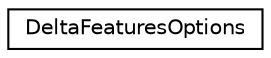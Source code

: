 digraph "Graphical Class Hierarchy"
{
  edge [fontname="Helvetica",fontsize="10",labelfontname="Helvetica",labelfontsize="10"];
  node [fontname="Helvetica",fontsize="10",shape=record];
  rankdir="LR";
  Node0 [label="DeltaFeaturesOptions",height=0.2,width=0.4,color="black", fillcolor="white", style="filled",URL="$structkaldi_1_1DeltaFeaturesOptions.html"];
}
